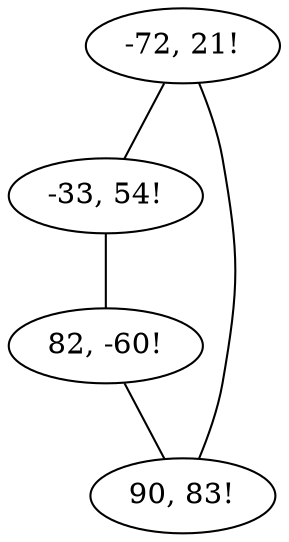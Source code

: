 graph G {
    0 [label="-72, 21!"];
    1 [label="-33, 54!"];
    2 [label="82, -60!"];
    3 [label="90, 83!"];
    0 -- 1;
    1 -- 2;
    2 -- 3;
    3 -- 0;
}
